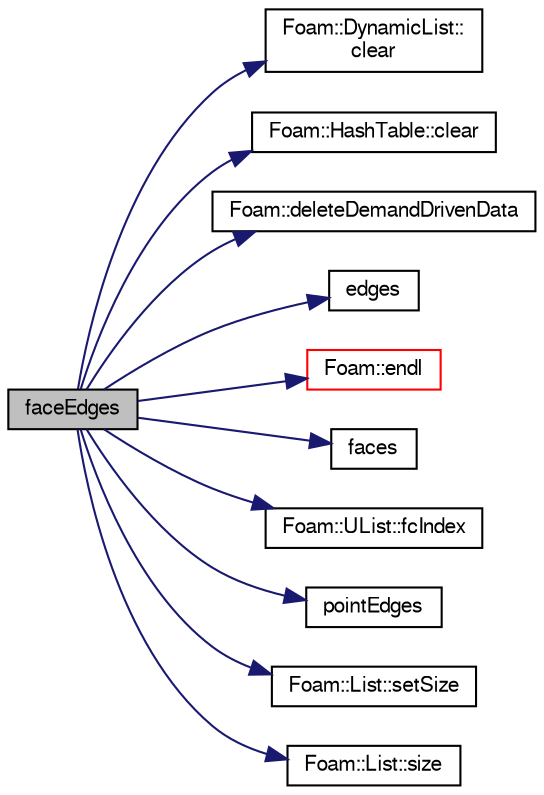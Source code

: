 digraph "faceEdges"
{
  bgcolor="transparent";
  edge [fontname="FreeSans",fontsize="10",labelfontname="FreeSans",labelfontsize="10"];
  node [fontname="FreeSans",fontsize="10",shape=record];
  rankdir="LR";
  Node34549 [label="faceEdges",height=0.2,width=0.4,color="black", fillcolor="grey75", style="filled", fontcolor="black"];
  Node34549 -> Node34550 [color="midnightblue",fontsize="10",style="solid",fontname="FreeSans"];
  Node34550 [label="Foam::DynamicList::\lclear",height=0.2,width=0.4,color="black",URL="$a25890.html#ac8bb3912a3ce86b15842e79d0b421204",tooltip="Clear the addressed list, i.e. set the size to zero. "];
  Node34549 -> Node34551 [color="midnightblue",fontsize="10",style="solid",fontname="FreeSans"];
  Node34551 [label="Foam::HashTable::clear",height=0.2,width=0.4,color="black",URL="$a25702.html#ac8bb3912a3ce86b15842e79d0b421204",tooltip="Clear all entries from table. "];
  Node34549 -> Node34552 [color="midnightblue",fontsize="10",style="solid",fontname="FreeSans"];
  Node34552 [label="Foam::deleteDemandDrivenData",height=0.2,width=0.4,color="black",URL="$a21124.html#a676ff999562d389fd174d693e17d230a"];
  Node34549 -> Node34553 [color="midnightblue",fontsize="10",style="solid",fontname="FreeSans"];
  Node34553 [label="edges",height=0.2,width=0.4,color="black",URL="$a27530.html#a21d764179912ddda5c6f95193c289846",tooltip="Return mesh edges. Uses calcEdges. "];
  Node34549 -> Node34554 [color="midnightblue",fontsize="10",style="solid",fontname="FreeSans"];
  Node34554 [label="Foam::endl",height=0.2,width=0.4,color="red",URL="$a21124.html#a2db8fe02a0d3909e9351bb4275b23ce4",tooltip="Add newline and flush stream. "];
  Node34549 -> Node34556 [color="midnightblue",fontsize="10",style="solid",fontname="FreeSans"];
  Node34556 [label="faces",height=0.2,width=0.4,color="black",URL="$a27530.html#a3669b3b29537f3a55bbd2ffa8c749f41",tooltip="Return faces. "];
  Node34549 -> Node34557 [color="midnightblue",fontsize="10",style="solid",fontname="FreeSans"];
  Node34557 [label="Foam::UList::fcIndex",height=0.2,width=0.4,color="black",URL="$a25698.html#a512534dbc231b74b95ff84902c1b2087",tooltip="Return the forward circular index, i.e. the next index. "];
  Node34549 -> Node34558 [color="midnightblue",fontsize="10",style="solid",fontname="FreeSans"];
  Node34558 [label="pointEdges",height=0.2,width=0.4,color="black",URL="$a27530.html#a219060536b044c749e6178283665d632"];
  Node34549 -> Node34559 [color="midnightblue",fontsize="10",style="solid",fontname="FreeSans"];
  Node34559 [label="Foam::List::setSize",height=0.2,width=0.4,color="black",URL="$a25694.html#aedb985ffeaf1bdbfeccc2a8730405703",tooltip="Reset size of List. "];
  Node34549 -> Node34560 [color="midnightblue",fontsize="10",style="solid",fontname="FreeSans"];
  Node34560 [label="Foam::List::size",height=0.2,width=0.4,color="black",URL="$a25694.html#a8a5f6fa29bd4b500caf186f60245b384",tooltip="Override size to be inconsistent with allocated storage. "];
}
